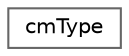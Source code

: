digraph "Graphical Class Hierarchy"
{
 // LATEX_PDF_SIZE
  bgcolor="transparent";
  edge [fontname=Helvetica,fontsize=10,labelfontname=Helvetica,labelfontsize=10];
  node [fontname=Helvetica,fontsize=10,shape=box,height=0.2,width=0.4];
  rankdir="LR";
  Node0 [id="Node000000",label="cmType",height=0.2,width=0.4,color="grey40", fillcolor="white", style="filled",URL="$classcm_type.html",tooltip="The cmType class stores data and defines methods used for mpi communication."];
}
